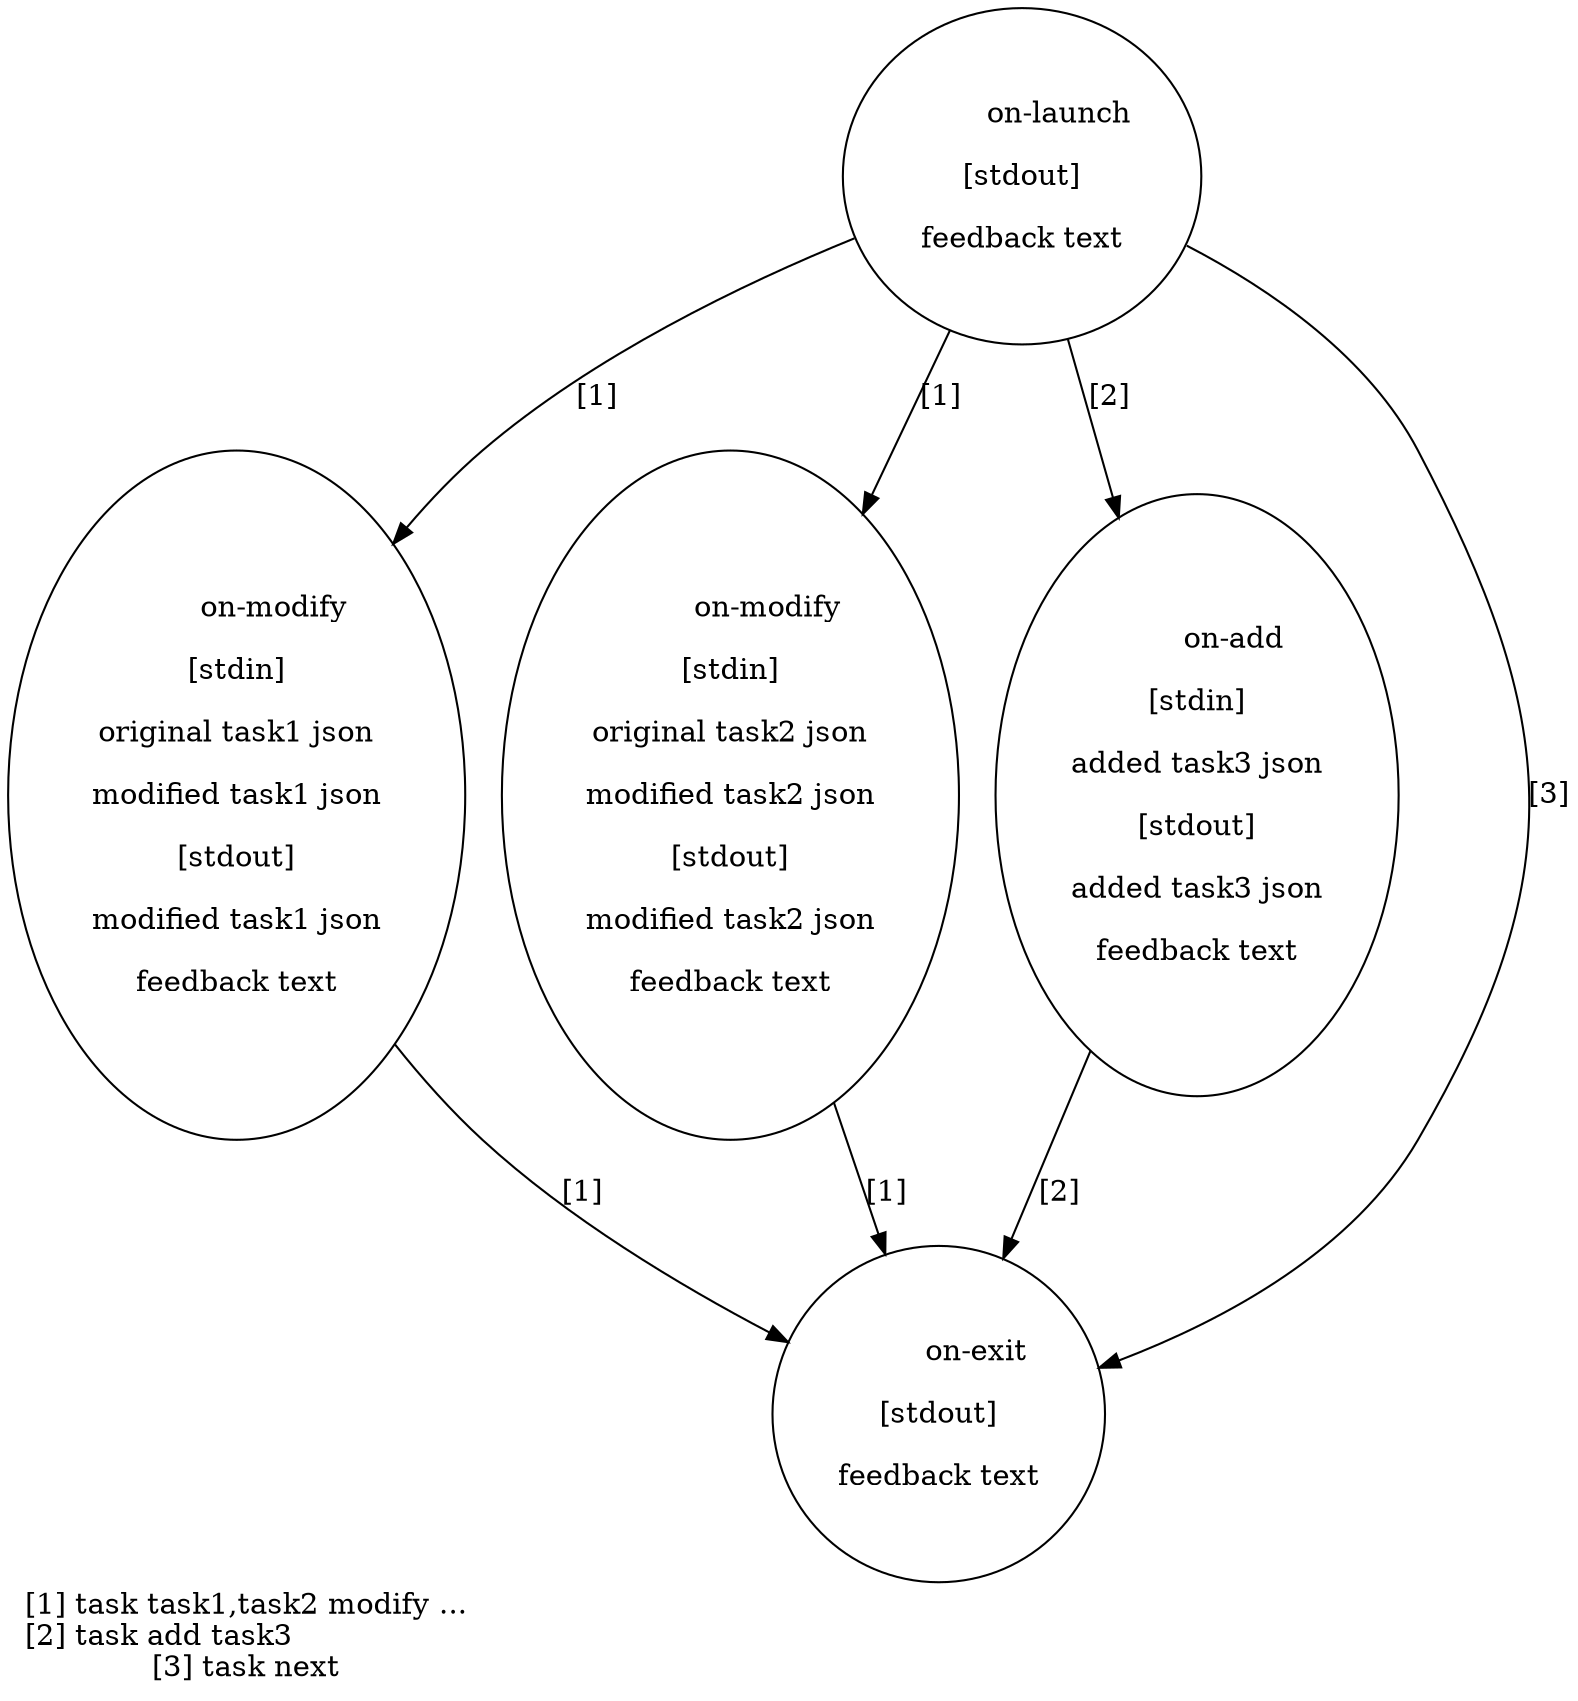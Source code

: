 digraph {
    label="[1] task task1,task2 modify ...\l[2] task add task3\l[3] task next"
    labeljust=l;
    launch [label="
        on-launch
        \l[stdout]
        \lfeedback text
    "];
    task1 [label="
        on-modify
        \l[stdin]
        \loriginal task1 json
        \lmodified task1 json
        \l[stdout]
        \lmodified task1 json
        \lfeedback text
    "];
    task2 [label="
        on-modify
        \l[stdin]
        \loriginal task2 json
        \lmodified task2 json
        \l[stdout]
        \lmodified task2 json
        \lfeedback text
    "];
    task3 [label="
        on-add
        \l[stdin]
        \ladded task3 json
        \l[stdout]
        \ladded task3 json
        \lfeedback text
    "];
    exit [label="
        on-exit
        \l[stdout]
        \lfeedback text
    "]
    edge [label="[1]"];
    launch -> {task1 task2} -> exit;
    edge [label="[2]"];
    launch -> task3 -> exit;
    edge [label="[3]"];
    launch -> exit;
}
